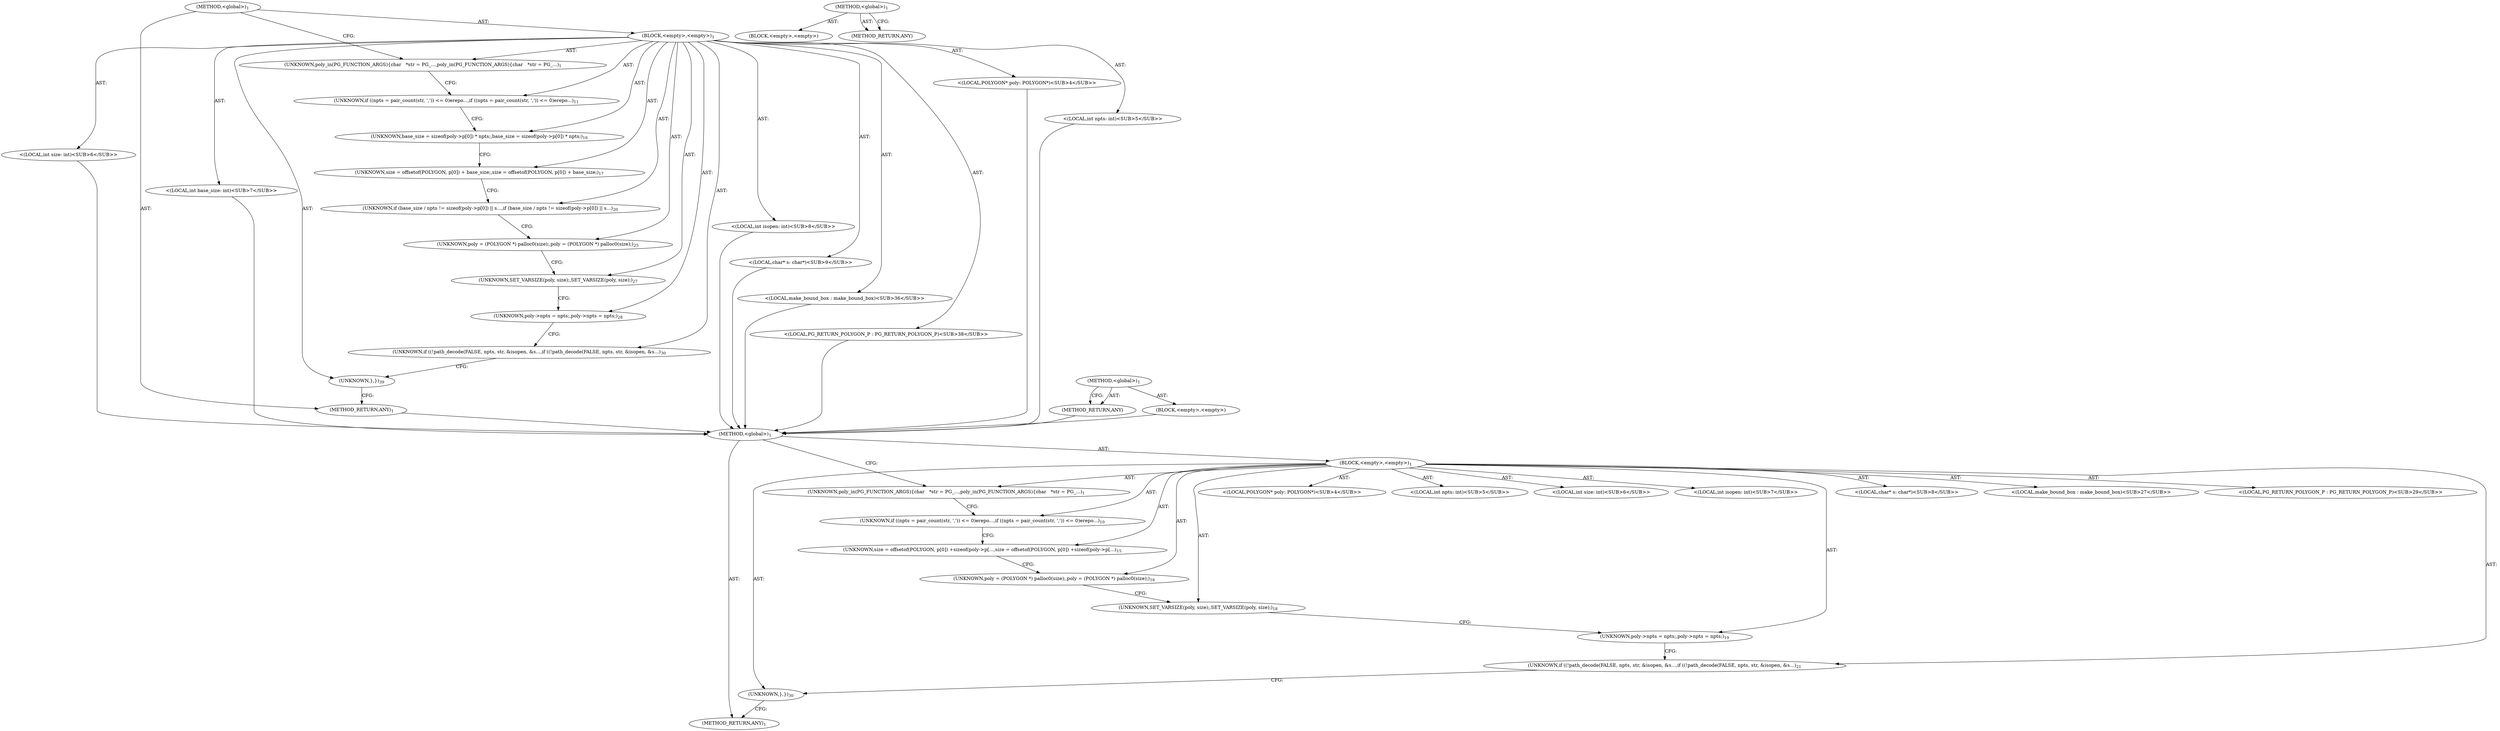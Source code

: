 digraph "&lt;global&gt;" {
vulnerable_6 [label=<(METHOD,&lt;global&gt;)<SUB>1</SUB>>];
vulnerable_7 [label=<(BLOCK,&lt;empty&gt;,&lt;empty&gt;)<SUB>1</SUB>>];
vulnerable_8 [label=<(UNKNOWN,poly_in(PG_FUNCTION_ARGS)
{
	char	   *str = PG_...,poly_in(PG_FUNCTION_ARGS)
{
	char	   *str = PG_...)<SUB>1</SUB>>];
vulnerable_9 [label="<(LOCAL,POLYGON* poly: POLYGON*)<SUB>4</SUB>>"];
vulnerable_10 [label="<(LOCAL,int npts: int)<SUB>5</SUB>>"];
vulnerable_11 [label="<(LOCAL,int size: int)<SUB>6</SUB>>"];
vulnerable_12 [label="<(LOCAL,int isopen: int)<SUB>7</SUB>>"];
vulnerable_13 [label="<(LOCAL,char* s: char*)<SUB>8</SUB>>"];
vulnerable_14 [label=<(UNKNOWN,if ((npts = pair_count(str, ',')) &lt;= 0)
		erepo...,if ((npts = pair_count(str, ',')) &lt;= 0)
		erepo...)<SUB>10</SUB>>];
vulnerable_15 [label=<(UNKNOWN,size = offsetof(POLYGON, p[0]) +sizeof(poly-&gt;p[...,size = offsetof(POLYGON, p[0]) +sizeof(poly-&gt;p[...)<SUB>15</SUB>>];
vulnerable_16 [label=<(UNKNOWN,poly = (POLYGON *) palloc0(size);,poly = (POLYGON *) palloc0(size);)<SUB>16</SUB>>];
vulnerable_17 [label=<(UNKNOWN,SET_VARSIZE(poly, size);,SET_VARSIZE(poly, size);)<SUB>18</SUB>>];
vulnerable_18 [label=<(UNKNOWN,poly-&gt;npts = npts;,poly-&gt;npts = npts;)<SUB>19</SUB>>];
vulnerable_19 [label=<(UNKNOWN,if ((!path_decode(FALSE, npts, str, &amp;isopen, &amp;s...,if ((!path_decode(FALSE, npts, str, &amp;isopen, &amp;s...)<SUB>21</SUB>>];
vulnerable_20 [label="<(LOCAL,make_bound_box : make_bound_box)<SUB>27</SUB>>"];
vulnerable_21 [label="<(LOCAL,PG_RETURN_POLYGON_P : PG_RETURN_POLYGON_P)<SUB>29</SUB>>"];
vulnerable_22 [label=<(UNKNOWN,},})<SUB>30</SUB>>];
vulnerable_23 [label=<(METHOD_RETURN,ANY)<SUB>1</SUB>>];
vulnerable_38 [label=<(METHOD,&lt;global&gt;)<SUB>1</SUB>>];
vulnerable_39 [label=<(BLOCK,&lt;empty&gt;,&lt;empty&gt;)>];
vulnerable_40 [label=<(METHOD_RETURN,ANY)>];
fixed_6 [label=<(METHOD,&lt;global&gt;)<SUB>1</SUB>>];
fixed_7 [label=<(BLOCK,&lt;empty&gt;,&lt;empty&gt;)<SUB>1</SUB>>];
fixed_8 [label=<(UNKNOWN,poly_in(PG_FUNCTION_ARGS)
{
	char	   *str = PG_...,poly_in(PG_FUNCTION_ARGS)
{
	char	   *str = PG_...)<SUB>1</SUB>>];
fixed_9 [label="<(LOCAL,POLYGON* poly: POLYGON*)<SUB>4</SUB>>"];
fixed_10 [label="<(LOCAL,int npts: int)<SUB>5</SUB>>"];
fixed_11 [label="<(LOCAL,int size: int)<SUB>6</SUB>>"];
fixed_12 [label="<(LOCAL,int base_size: int)<SUB>7</SUB>>"];
fixed_13 [label="<(LOCAL,int isopen: int)<SUB>8</SUB>>"];
fixed_14 [label="<(LOCAL,char* s: char*)<SUB>9</SUB>>"];
fixed_15 [label=<(UNKNOWN,if ((npts = pair_count(str, ',')) &lt;= 0)
		erepo...,if ((npts = pair_count(str, ',')) &lt;= 0)
		erepo...)<SUB>11</SUB>>];
fixed_16 [label=<(UNKNOWN,base_size = sizeof(poly-&gt;p[0]) * npts;,base_size = sizeof(poly-&gt;p[0]) * npts;)<SUB>16</SUB>>];
fixed_17 [label=<(UNKNOWN,size = offsetof(POLYGON, p[0]) + base_size;,size = offsetof(POLYGON, p[0]) + base_size;)<SUB>17</SUB>>];
fixed_18 [label=<(UNKNOWN,if (base_size / npts != sizeof(poly-&gt;p[0]) || s...,if (base_size / npts != sizeof(poly-&gt;p[0]) || s...)<SUB>20</SUB>>];
fixed_19 [label=<(UNKNOWN,poly = (POLYGON *) palloc0(size);,poly = (POLYGON *) palloc0(size);)<SUB>25</SUB>>];
fixed_20 [label=<(UNKNOWN,SET_VARSIZE(poly, size);,SET_VARSIZE(poly, size);)<SUB>27</SUB>>];
fixed_21 [label=<(UNKNOWN,poly-&gt;npts = npts;,poly-&gt;npts = npts;)<SUB>28</SUB>>];
fixed_22 [label=<(UNKNOWN,if ((!path_decode(FALSE, npts, str, &amp;isopen, &amp;s...,if ((!path_decode(FALSE, npts, str, &amp;isopen, &amp;s...)<SUB>30</SUB>>];
fixed_23 [label="<(LOCAL,make_bound_box : make_bound_box)<SUB>36</SUB>>"];
fixed_24 [label="<(LOCAL,PG_RETURN_POLYGON_P : PG_RETURN_POLYGON_P)<SUB>38</SUB>>"];
fixed_25 [label=<(UNKNOWN,},})<SUB>39</SUB>>];
fixed_26 [label=<(METHOD_RETURN,ANY)<SUB>1</SUB>>];
fixed_41 [label=<(METHOD,&lt;global&gt;)<SUB>1</SUB>>];
fixed_42 [label=<(BLOCK,&lt;empty&gt;,&lt;empty&gt;)>];
fixed_43 [label=<(METHOD_RETURN,ANY)>];
vulnerable_6 -> vulnerable_7  [key=0, label="AST: "];
vulnerable_6 -> vulnerable_23  [key=0, label="AST: "];
vulnerable_6 -> vulnerable_8  [key=0, label="CFG: "];
vulnerable_7 -> vulnerable_8  [key=0, label="AST: "];
vulnerable_7 -> vulnerable_9  [key=0, label="AST: "];
vulnerable_7 -> vulnerable_10  [key=0, label="AST: "];
vulnerable_7 -> vulnerable_11  [key=0, label="AST: "];
vulnerable_7 -> vulnerable_12  [key=0, label="AST: "];
vulnerable_7 -> vulnerable_13  [key=0, label="AST: "];
vulnerable_7 -> vulnerable_14  [key=0, label="AST: "];
vulnerable_7 -> vulnerable_15  [key=0, label="AST: "];
vulnerable_7 -> vulnerable_16  [key=0, label="AST: "];
vulnerable_7 -> vulnerable_17  [key=0, label="AST: "];
vulnerable_7 -> vulnerable_18  [key=0, label="AST: "];
vulnerable_7 -> vulnerable_19  [key=0, label="AST: "];
vulnerable_7 -> vulnerable_20  [key=0, label="AST: "];
vulnerable_7 -> vulnerable_21  [key=0, label="AST: "];
vulnerable_7 -> vulnerable_22  [key=0, label="AST: "];
vulnerable_8 -> vulnerable_14  [key=0, label="CFG: "];
vulnerable_14 -> vulnerable_15  [key=0, label="CFG: "];
vulnerable_15 -> vulnerable_16  [key=0, label="CFG: "];
vulnerable_16 -> vulnerable_17  [key=0, label="CFG: "];
vulnerable_17 -> vulnerable_18  [key=0, label="CFG: "];
vulnerable_18 -> vulnerable_19  [key=0, label="CFG: "];
vulnerable_19 -> vulnerable_22  [key=0, label="CFG: "];
vulnerable_22 -> vulnerable_23  [key=0, label="CFG: "];
vulnerable_38 -> vulnerable_39  [key=0, label="AST: "];
vulnerable_38 -> vulnerable_40  [key=0, label="AST: "];
vulnerable_38 -> vulnerable_40  [key=1, label="CFG: "];
fixed_6 -> fixed_7  [key=0, label="AST: "];
fixed_6 -> fixed_26  [key=0, label="AST: "];
fixed_6 -> fixed_8  [key=0, label="CFG: "];
fixed_7 -> fixed_8  [key=0, label="AST: "];
fixed_7 -> fixed_9  [key=0, label="AST: "];
fixed_7 -> fixed_10  [key=0, label="AST: "];
fixed_7 -> fixed_11  [key=0, label="AST: "];
fixed_7 -> fixed_12  [key=0, label="AST: "];
fixed_7 -> fixed_13  [key=0, label="AST: "];
fixed_7 -> fixed_14  [key=0, label="AST: "];
fixed_7 -> fixed_15  [key=0, label="AST: "];
fixed_7 -> fixed_16  [key=0, label="AST: "];
fixed_7 -> fixed_17  [key=0, label="AST: "];
fixed_7 -> fixed_18  [key=0, label="AST: "];
fixed_7 -> fixed_19  [key=0, label="AST: "];
fixed_7 -> fixed_20  [key=0, label="AST: "];
fixed_7 -> fixed_21  [key=0, label="AST: "];
fixed_7 -> fixed_22  [key=0, label="AST: "];
fixed_7 -> fixed_23  [key=0, label="AST: "];
fixed_7 -> fixed_24  [key=0, label="AST: "];
fixed_7 -> fixed_25  [key=0, label="AST: "];
fixed_8 -> fixed_15  [key=0, label="CFG: "];
fixed_9 -> vulnerable_6  [key=0];
fixed_10 -> vulnerable_6  [key=0];
fixed_11 -> vulnerable_6  [key=0];
fixed_12 -> vulnerable_6  [key=0];
fixed_13 -> vulnerable_6  [key=0];
fixed_14 -> vulnerable_6  [key=0];
fixed_15 -> fixed_16  [key=0, label="CFG: "];
fixed_16 -> fixed_17  [key=0, label="CFG: "];
fixed_17 -> fixed_18  [key=0, label="CFG: "];
fixed_18 -> fixed_19  [key=0, label="CFG: "];
fixed_19 -> fixed_20  [key=0, label="CFG: "];
fixed_20 -> fixed_21  [key=0, label="CFG: "];
fixed_21 -> fixed_22  [key=0, label="CFG: "];
fixed_22 -> fixed_25  [key=0, label="CFG: "];
fixed_23 -> vulnerable_6  [key=0];
fixed_24 -> vulnerable_6  [key=0];
fixed_25 -> fixed_26  [key=0, label="CFG: "];
fixed_26 -> vulnerable_6  [key=0];
fixed_41 -> fixed_42  [key=0, label="AST: "];
fixed_41 -> fixed_43  [key=0, label="AST: "];
fixed_41 -> fixed_43  [key=1, label="CFG: "];
fixed_42 -> vulnerable_6  [key=0];
fixed_43 -> vulnerable_6  [key=0];
}
